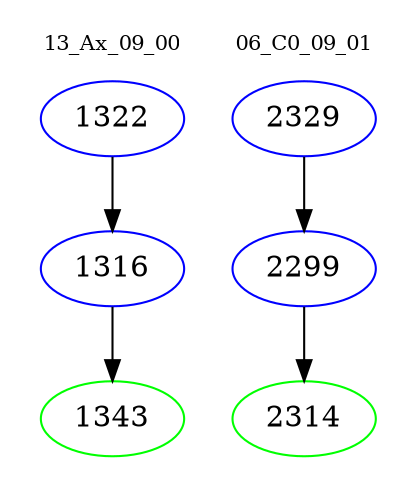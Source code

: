 digraph{
subgraph cluster_0 {
color = white
label = "13_Ax_09_00";
fontsize=10;
T0_1322 [label="1322", color="blue"]
T0_1322 -> T0_1316 [color="black"]
T0_1316 [label="1316", color="blue"]
T0_1316 -> T0_1343 [color="black"]
T0_1343 [label="1343", color="green"]
}
subgraph cluster_1 {
color = white
label = "06_C0_09_01";
fontsize=10;
T1_2329 [label="2329", color="blue"]
T1_2329 -> T1_2299 [color="black"]
T1_2299 [label="2299", color="blue"]
T1_2299 -> T1_2314 [color="black"]
T1_2314 [label="2314", color="green"]
}
}
